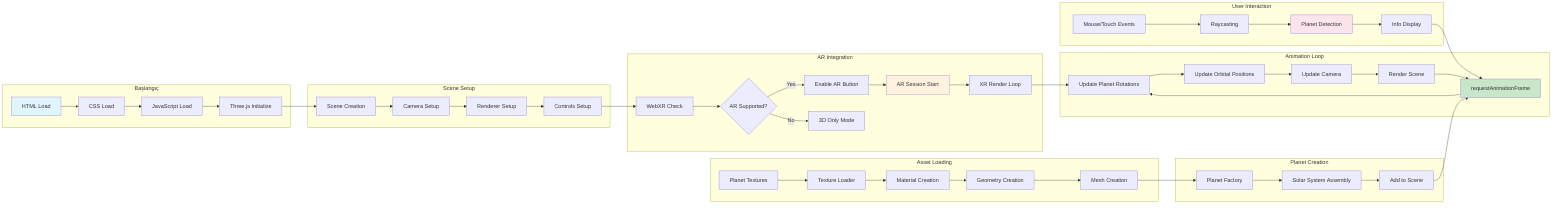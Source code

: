 graph LR
    subgraph "Başlangıç"
        A[HTML Load] --> B[CSS Load]
        B --> C[JavaScript Load]
        C --> D[Three.js Initialize]
    end
    
    subgraph "Asset Loading"
        E[Planet Textures] --> F[Texture Loader]
        F --> G[Material Creation]
        G --> H[Geometry Creation]
        H --> I[Mesh Creation]
    end
    
    subgraph "Scene Setup"
        D --> J[Scene Creation]
        J --> K[Camera Setup]
        K --> L[Renderer Setup]
        L --> M[Controls Setup]
    end
    
    subgraph "Planet Creation"
        I --> N[Planet Factory]
        N --> O[Solar System Assembly]
        O --> P[Add to Scene]
    end
    
    subgraph "Animation Loop"
        Q[requestAnimationFrame] --> R[Update Planet Rotations]
        R --> S[Update Orbital Positions]
        S --> T[Update Camera]
        T --> U[Render Scene]
        U --> Q
    end
    
    subgraph "AR Integration"
        V[WebXR Check] --> W{AR Supported?}
        W -->|Yes| X[Enable AR Button]
        W -->|No| Y[3D Only Mode]
        X --> Z[AR Session Start]
        Z --> AA[XR Render Loop]
    end
    
    subgraph "User Interaction"
        BB[Mouse/Touch Events] --> CC[Raycasting]
        CC --> DD[Planet Detection]
        DD --> EE[Info Display]
    end
    
    P --> Q
    M --> V
    AA --> R
    EE --> Q

    style A fill:#e1f5fe
    style Q fill:#c8e6c9
    style Z fill:#fff3e0
    style DD fill:#fce4ec